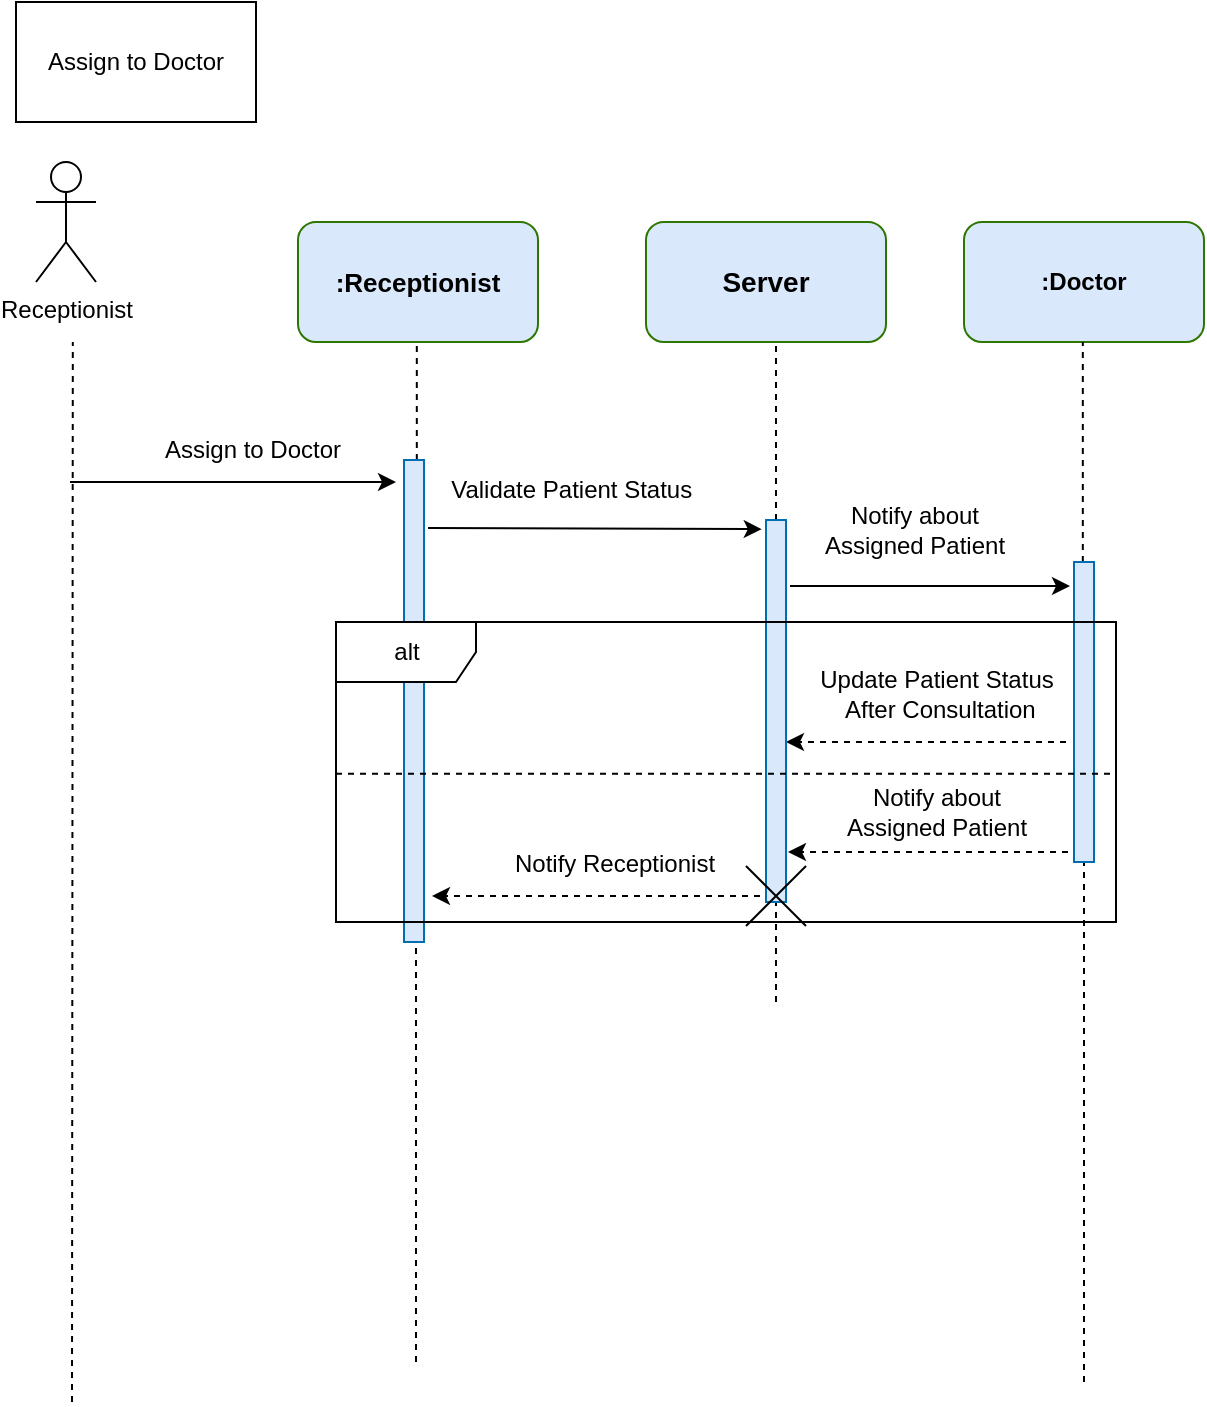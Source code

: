 <mxfile>
    <diagram id="kPQyf6wdErOQdpa8P7_a" name="Page-1">
        <mxGraphModel dx="498" dy="492" grid="1" gridSize="10" guides="1" tooltips="1" connect="1" arrows="1" fold="1" page="1" pageScale="1" pageWidth="850" pageHeight="1100" math="0" shadow="0">
            <root>
                <mxCell id="0"/>
                <mxCell id="1" parent="0"/>
                <mxCell id="2" value="Assign to Doctor" style="rounded=0;whiteSpace=wrap;html=1;" parent="1" vertex="1">
                    <mxGeometry x="50" y="40" width="120" height="60" as="geometry"/>
                </mxCell>
                <mxCell id="4" value="&lt;b&gt;&lt;font style=&quot;font-size: 13px;&quot; color=&quot;#000000&quot;&gt;:Receptionist&lt;/font&gt;&lt;/b&gt;" style="rounded=1;whiteSpace=wrap;html=1;fillColor=#DAE8FC;fontColor=#ffffff;strokeColor=#2D7600;" parent="1" vertex="1">
                    <mxGeometry x="191" y="150" width="120" height="60" as="geometry"/>
                </mxCell>
                <mxCell id="5" value="&lt;font color=&quot;#000000&quot;&gt;&lt;b&gt;:Doctor&lt;/b&gt;&lt;/font&gt;" style="rounded=1;whiteSpace=wrap;html=1;fillColor=#DAE8FC;fontColor=#ffffff;strokeColor=#2D7600;" parent="1" vertex="1">
                    <mxGeometry x="524" y="150" width="120" height="60" as="geometry"/>
                </mxCell>
                <mxCell id="7" value="" style="endArrow=none;dashed=1;html=1;" parent="1" edge="1">
                    <mxGeometry width="50" height="50" relative="1" as="geometry">
                        <mxPoint x="78" y="740" as="sourcePoint"/>
                        <mxPoint x="78.41" y="210" as="targetPoint"/>
                    </mxGeometry>
                </mxCell>
                <mxCell id="8" value="" style="endArrow=none;dashed=1;html=1;startArrow=none;" parent="1" source="45" edge="1">
                    <mxGeometry width="50" height="50" relative="1" as="geometry">
                        <mxPoint x="250" y="720" as="sourcePoint"/>
                        <mxPoint x="250.41" y="210" as="targetPoint"/>
                    </mxGeometry>
                </mxCell>
                <mxCell id="9" value="" style="endArrow=none;dashed=1;html=1;startArrow=none;" parent="1" source="49" edge="1">
                    <mxGeometry width="50" height="50" relative="1" as="geometry">
                        <mxPoint x="580" y="730" as="sourcePoint"/>
                        <mxPoint x="583.41" y="210.0" as="targetPoint"/>
                    </mxGeometry>
                </mxCell>
                <mxCell id="13" value="" style="endArrow=classic;html=1;" parent="1" edge="1">
                    <mxGeometry width="50" height="50" relative="1" as="geometry">
                        <mxPoint x="77" y="280" as="sourcePoint"/>
                        <mxPoint x="240" y="280" as="targetPoint"/>
                    </mxGeometry>
                </mxCell>
                <mxCell id="14" value="Assign to Doctor" style="text;html=1;align=center;verticalAlign=middle;resizable=0;points=[];autosize=1;strokeColor=none;fillColor=none;" parent="1" vertex="1">
                    <mxGeometry x="113" y="249" width="110" height="30" as="geometry"/>
                </mxCell>
                <mxCell id="15" value="" style="endArrow=classic;html=1;entryX=0.188;entryY=0.012;entryDx=0;entryDy=0;entryPerimeter=0;" parent="1" edge="1">
                    <mxGeometry width="50" height="50" relative="1" as="geometry">
                        <mxPoint x="256" y="303" as="sourcePoint"/>
                        <mxPoint x="422.88" y="303.572" as="targetPoint"/>
                    </mxGeometry>
                </mxCell>
                <mxCell id="16" value="Notify about &lt;br&gt;Assigned Patient" style="text;html=1;align=center;verticalAlign=middle;resizable=0;points=[];autosize=1;strokeColor=none;fillColor=none;" parent="1" vertex="1">
                    <mxGeometry x="444" y="284" width="110" height="40" as="geometry"/>
                </mxCell>
                <mxCell id="17" value="" style="endArrow=classic;html=1;" parent="1" edge="1">
                    <mxGeometry width="50" height="50" relative="1" as="geometry">
                        <mxPoint x="437" y="332" as="sourcePoint"/>
                        <mxPoint x="577" y="332" as="targetPoint"/>
                    </mxGeometry>
                </mxCell>
                <mxCell id="18" value="Validate Patient Status&amp;nbsp;" style="text;html=1;align=center;verticalAlign=middle;resizable=0;points=[];autosize=1;strokeColor=none;fillColor=none;" parent="1" vertex="1">
                    <mxGeometry x="254" y="269" width="150" height="30" as="geometry"/>
                </mxCell>
                <mxCell id="19" value="" style="endArrow=classic;html=1;dashed=1;" parent="1" edge="1">
                    <mxGeometry width="50" height="50" relative="1" as="geometry">
                        <mxPoint x="575" y="410" as="sourcePoint"/>
                        <mxPoint x="435" y="410" as="targetPoint"/>
                    </mxGeometry>
                </mxCell>
                <mxCell id="20" value="Update Patient Status&lt;br&gt;&amp;nbsp;After Consultation" style="text;html=1;align=center;verticalAlign=middle;resizable=0;points=[];autosize=1;strokeColor=none;fillColor=none;" parent="1" vertex="1">
                    <mxGeometry x="440" y="366" width="140" height="40" as="geometry"/>
                </mxCell>
                <mxCell id="21" value="" style="endArrow=classic;html=1;dashed=1;" parent="1" edge="1">
                    <mxGeometry width="50" height="50" relative="1" as="geometry">
                        <mxPoint x="422" y="487" as="sourcePoint"/>
                        <mxPoint x="258" y="487" as="targetPoint"/>
                    </mxGeometry>
                </mxCell>
                <mxCell id="22" value="Notify Receptionist" style="text;html=1;align=center;verticalAlign=middle;resizable=0;points=[];autosize=1;strokeColor=none;fillColor=none;" parent="1" vertex="1">
                    <mxGeometry x="289" y="456" width="120" height="30" as="geometry"/>
                </mxCell>
                <mxCell id="33" value="&lt;font color=&quot;#000000&quot; style=&quot;font-size: 14px;&quot;&gt;&lt;b&gt;Server&lt;/b&gt;&lt;/font&gt;" style="rounded=1;whiteSpace=wrap;html=1;fillColor=#DAE8FC;fontColor=#ffffff;strokeColor=#2D7600;" parent="1" vertex="1">
                    <mxGeometry x="365" y="150" width="120" height="60" as="geometry"/>
                </mxCell>
                <mxCell id="34" value="" style="endArrow=none;dashed=1;html=1;startArrow=none;" parent="1" source="47" edge="1">
                    <mxGeometry width="50" height="50" relative="1" as="geometry">
                        <mxPoint x="430" y="730" as="sourcePoint"/>
                        <mxPoint x="430.0" y="210.0" as="targetPoint"/>
                    </mxGeometry>
                </mxCell>
                <mxCell id="35" value="Notify about &lt;br&gt;Assigned Patient" style="text;html=1;align=center;verticalAlign=middle;resizable=0;points=[];autosize=1;strokeColor=none;fillColor=none;" parent="1" vertex="1">
                    <mxGeometry x="455" y="425" width="110" height="40" as="geometry"/>
                </mxCell>
                <mxCell id="36" value="" style="endArrow=classic;html=1;dashed=1;" parent="1" edge="1">
                    <mxGeometry width="50" height="50" relative="1" as="geometry">
                        <mxPoint x="576" y="465" as="sourcePoint"/>
                        <mxPoint x="436" y="465" as="targetPoint"/>
                    </mxGeometry>
                </mxCell>
                <mxCell id="46" value="" style="endArrow=none;dashed=1;html=1;" parent="1" target="45" edge="1">
                    <mxGeometry width="50" height="50" relative="1" as="geometry">
                        <mxPoint x="250" y="720" as="sourcePoint"/>
                        <mxPoint x="250.41" y="210.0" as="targetPoint"/>
                    </mxGeometry>
                </mxCell>
                <mxCell id="45" value="" style="html=1;points=[];perimeter=orthogonalPerimeter;fillColor=#DAE8FC;fontColor=#ffffff;strokeColor=#006EAF;" parent="1" vertex="1">
                    <mxGeometry x="244" y="269" width="10" height="241" as="geometry"/>
                </mxCell>
                <mxCell id="48" value="" style="endArrow=none;dashed=1;html=1;startArrow=none;" parent="1" target="47" edge="1">
                    <mxGeometry width="50" height="50" relative="1" as="geometry">
                        <mxPoint x="430" y="540" as="sourcePoint"/>
                        <mxPoint x="430" y="210.0" as="targetPoint"/>
                    </mxGeometry>
                </mxCell>
                <mxCell id="47" value="" style="html=1;points=[];perimeter=orthogonalPerimeter;fillColor=#DAE8FC;fontColor=#ffffff;strokeColor=#006EAF;" parent="1" vertex="1">
                    <mxGeometry x="425" y="299" width="10" height="191" as="geometry"/>
                </mxCell>
                <mxCell id="50" value="" style="endArrow=none;dashed=1;html=1;" parent="1" target="49" edge="1">
                    <mxGeometry width="50" height="50" relative="1" as="geometry">
                        <mxPoint x="584" y="730" as="sourcePoint"/>
                        <mxPoint x="583.41" y="210.0" as="targetPoint"/>
                        <Array as="points"/>
                    </mxGeometry>
                </mxCell>
                <mxCell id="49" value="" style="html=1;points=[];perimeter=orthogonalPerimeter;fillColor=#DAE8FC;fontColor=#ffffff;strokeColor=#006EAF;" parent="1" vertex="1">
                    <mxGeometry x="579" y="320" width="10" height="150" as="geometry"/>
                </mxCell>
                <mxCell id="53" value="alt" style="shape=umlFrame;tabWidth=110;tabHeight=30;tabPosition=left;html=1;boundedLbl=1;labelInHeader=1;width=70;height=30;" parent="1" vertex="1">
                    <mxGeometry x="210" y="350" width="390" height="150" as="geometry"/>
                </mxCell>
                <mxCell id="55" value="" style="line;strokeWidth=1;dashed=1;labelPosition=center;verticalLabelPosition=bottom;align=left;verticalAlign=top;spacingLeft=20;spacingTop=15;" parent="53" vertex="1">
                    <mxGeometry y="73" width="390" height="5.84" as="geometry"/>
                </mxCell>
                <mxCell id="57" value="" style="shape=umlDestroy;" parent="53" vertex="1">
                    <mxGeometry x="205" y="122" width="30" height="30" as="geometry"/>
                </mxCell>
                <mxCell id="61" value="Receptionist" style="shape=umlActor;verticalLabelPosition=bottom;verticalAlign=top;html=1;" vertex="1" parent="1">
                    <mxGeometry x="60" y="120" width="30" height="60" as="geometry"/>
                </mxCell>
            </root>
        </mxGraphModel>
    </diagram>
</mxfile>
